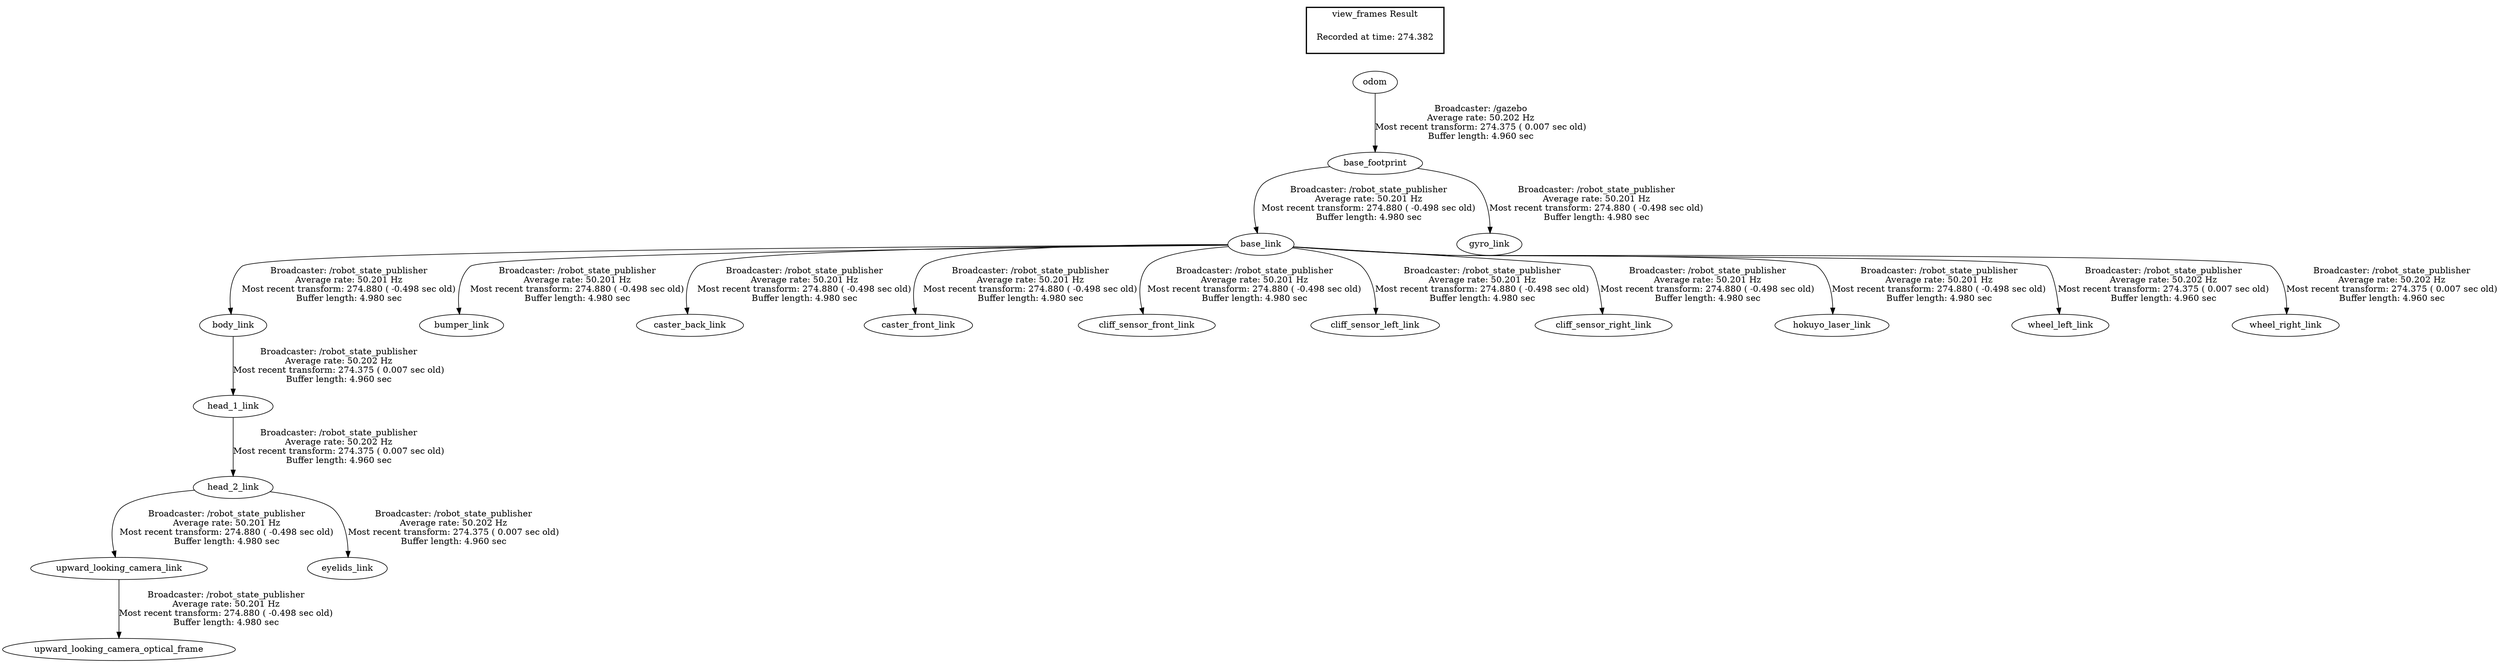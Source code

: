 digraph G {
"base_footprint" -> "base_link"[label="Broadcaster: /robot_state_publisher\nAverage rate: 50.201 Hz\nMost recent transform: 274.880 ( -0.498 sec old)\nBuffer length: 4.980 sec\n"];
"odom" -> "base_footprint"[label="Broadcaster: /gazebo\nAverage rate: 50.202 Hz\nMost recent transform: 274.375 ( 0.007 sec old)\nBuffer length: 4.960 sec\n"];
"base_link" -> "body_link"[label="Broadcaster: /robot_state_publisher\nAverage rate: 50.201 Hz\nMost recent transform: 274.880 ( -0.498 sec old)\nBuffer length: 4.980 sec\n"];
"base_link" -> "bumper_link"[label="Broadcaster: /robot_state_publisher\nAverage rate: 50.201 Hz\nMost recent transform: 274.880 ( -0.498 sec old)\nBuffer length: 4.980 sec\n"];
"base_link" -> "caster_back_link"[label="Broadcaster: /robot_state_publisher\nAverage rate: 50.201 Hz\nMost recent transform: 274.880 ( -0.498 sec old)\nBuffer length: 4.980 sec\n"];
"base_link" -> "caster_front_link"[label="Broadcaster: /robot_state_publisher\nAverage rate: 50.201 Hz\nMost recent transform: 274.880 ( -0.498 sec old)\nBuffer length: 4.980 sec\n"];
"base_link" -> "cliff_sensor_front_link"[label="Broadcaster: /robot_state_publisher\nAverage rate: 50.201 Hz\nMost recent transform: 274.880 ( -0.498 sec old)\nBuffer length: 4.980 sec\n"];
"base_link" -> "cliff_sensor_left_link"[label="Broadcaster: /robot_state_publisher\nAverage rate: 50.201 Hz\nMost recent transform: 274.880 ( -0.498 sec old)\nBuffer length: 4.980 sec\n"];
"base_link" -> "cliff_sensor_right_link"[label="Broadcaster: /robot_state_publisher\nAverage rate: 50.201 Hz\nMost recent transform: 274.880 ( -0.498 sec old)\nBuffer length: 4.980 sec\n"];
"base_footprint" -> "gyro_link"[label="Broadcaster: /robot_state_publisher\nAverage rate: 50.201 Hz\nMost recent transform: 274.880 ( -0.498 sec old)\nBuffer length: 4.980 sec\n"];
"base_link" -> "hokuyo_laser_link"[label="Broadcaster: /robot_state_publisher\nAverage rate: 50.201 Hz\nMost recent transform: 274.880 ( -0.498 sec old)\nBuffer length: 4.980 sec\n"];
"head_2_link" -> "upward_looking_camera_link"[label="Broadcaster: /robot_state_publisher\nAverage rate: 50.201 Hz\nMost recent transform: 274.880 ( -0.498 sec old)\nBuffer length: 4.980 sec\n"];
"head_1_link" -> "head_2_link"[label="Broadcaster: /robot_state_publisher\nAverage rate: 50.202 Hz\nMost recent transform: 274.375 ( 0.007 sec old)\nBuffer length: 4.960 sec\n"];
"upward_looking_camera_link" -> "upward_looking_camera_optical_frame"[label="Broadcaster: /robot_state_publisher\nAverage rate: 50.201 Hz\nMost recent transform: 274.880 ( -0.498 sec old)\nBuffer length: 4.980 sec\n"];
"head_2_link" -> "eyelids_link"[label="Broadcaster: /robot_state_publisher\nAverage rate: 50.202 Hz\nMost recent transform: 274.375 ( 0.007 sec old)\nBuffer length: 4.960 sec\n"];
"body_link" -> "head_1_link"[label="Broadcaster: /robot_state_publisher\nAverage rate: 50.202 Hz\nMost recent transform: 274.375 ( 0.007 sec old)\nBuffer length: 4.960 sec\n"];
"base_link" -> "wheel_left_link"[label="Broadcaster: /robot_state_publisher\nAverage rate: 50.202 Hz\nMost recent transform: 274.375 ( 0.007 sec old)\nBuffer length: 4.960 sec\n"];
"base_link" -> "wheel_right_link"[label="Broadcaster: /robot_state_publisher\nAverage rate: 50.202 Hz\nMost recent transform: 274.375 ( 0.007 sec old)\nBuffer length: 4.960 sec\n"];
edge [style=invis];
 subgraph cluster_legend { style=bold; color=black; label ="view_frames Result";
"Recorded at time: 274.382"[ shape=plaintext ] ;
 }->"odom";
}